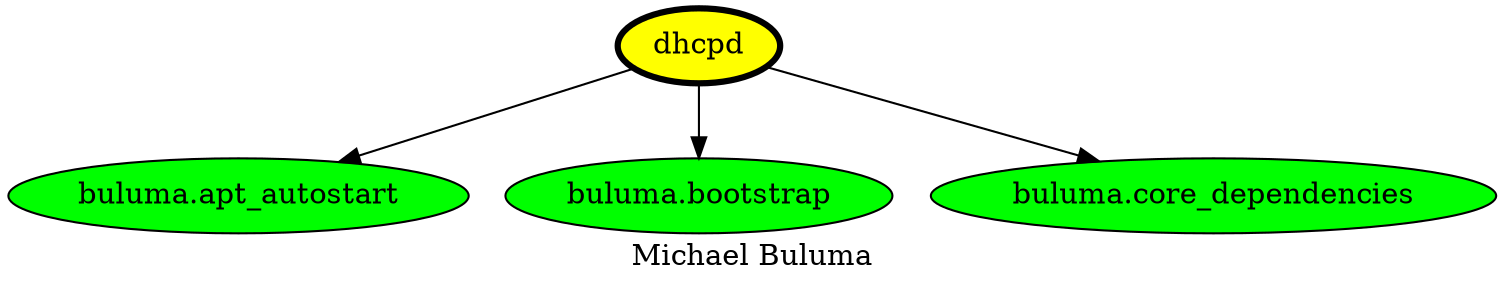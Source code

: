 digraph PhiloDilemma {
  label = "Michael Buluma" ;
  overlap=false
  {
    "dhcpd" [fillcolor=yellow style=filled penwidth=3]
    "buluma.apt_autostart" [fillcolor=green style=filled]
    "buluma.bootstrap" [fillcolor=green style=filled]
    "buluma.core_dependencies" [fillcolor=green style=filled]
  }
  "dhcpd" -> "buluma.apt_autostart"
  "dhcpd" -> "buluma.bootstrap"
  "dhcpd" -> "buluma.core_dependencies"
}
